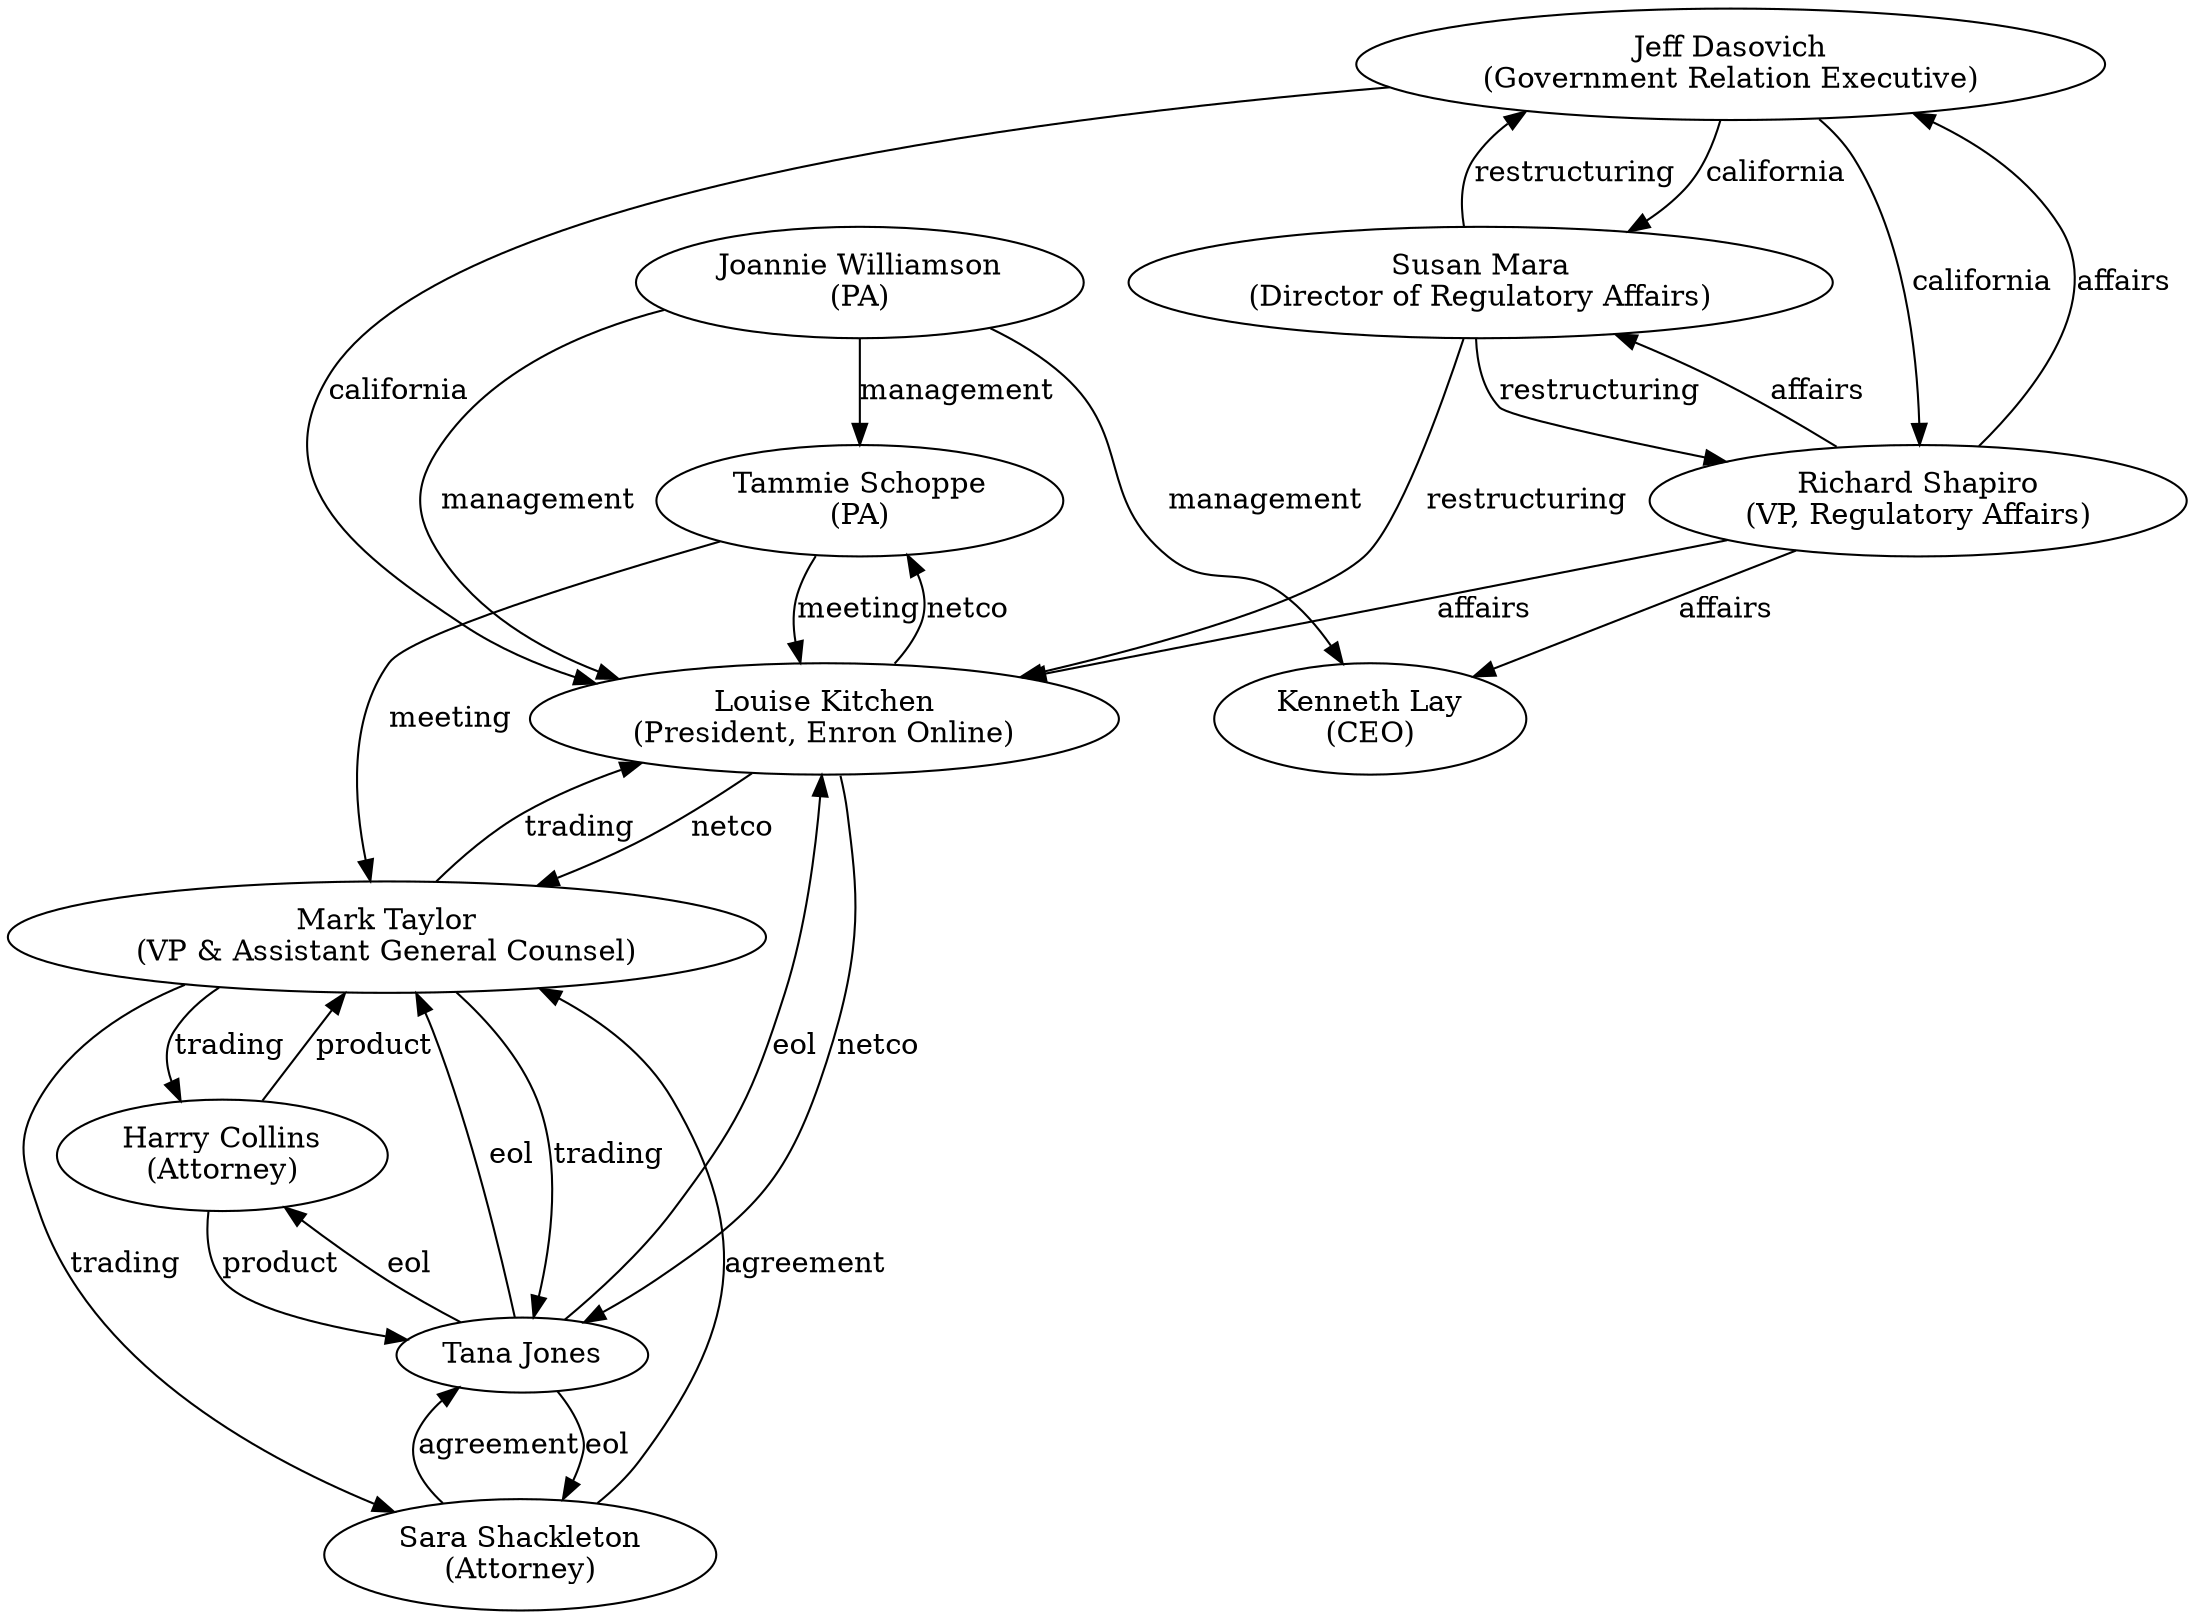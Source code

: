 digraph G {
"Joannie Williamson\n(PA)" -> "Tammie Schoppe\n(PA)" [label = "management"];
"Joannie Williamson\n(PA)" -> "Louise Kitchen\n(President, Enron Online)" [label = "management"];
"Joannie Williamson\n(PA)" -> "Kenneth Lay\n(CEO)" [label = "management"];
"Jeff Dasovich\n(Government Relation Executive)" -> "Louise Kitchen\n(President, Enron Online)" [label = "california"];
"Tana Jones" -> "Mark Taylor\n(VP & Assistant General Counsel)" [label = "eol"];
"Jeff Dasovich\n(Government Relation Executive)" -> "Susan Mara\n(Director of Regulatory Affairs)" [label = "california"];
"Jeff Dasovich\n(Government Relation Executive)" -> "Richard Shapiro\n(VP, Regulatory Affairs)" [label = "california"];
"Sara Shackleton\n(Attorney)" -> "Tana Jones" [label = "agreement"];
"Richard Shapiro\n(VP, Regulatory Affairs)" -> "Louise Kitchen\n(President, Enron Online)" [label = "affairs"];
"Richard Shapiro\n(VP, Regulatory Affairs)" -> "Jeff Dasovich\n(Government Relation Executive)" [label = "affairs"];
"Richard Shapiro\n(VP, Regulatory Affairs)" -> "Susan Mara\n(Director of Regulatory Affairs)" [label = "affairs"];
"Harry Collins\n(Attorney)" -> "Tana Jones" [label = "product"];
"Harry Collins\n(Attorney)" -> "Mark Taylor\n(VP & Assistant General Counsel)" [label = "product"];
"Mark Taylor\n(VP & Assistant General Counsel)" -> "Louise Kitchen\n(President, Enron Online)" [label = "trading"];
"Richard Shapiro\n(VP, Regulatory Affairs)" -> "Kenneth Lay\n(CEO)" [label = "affairs"];
"Mark Taylor\n(VP & Assistant General Counsel)" -> "Harry Collins\n(Attorney)" [label = "trading"];
"Mark Taylor\n(VP & Assistant General Counsel)" -> "Tana Jones" [label = "trading"];
"Mark Taylor\n(VP & Assistant General Counsel)" -> "Sara Shackleton\n(Attorney)" [label = "trading"];
"Tana Jones" -> "Louise Kitchen\n(President, Enron Online)" [label = "eol"];
"Tana Jones" -> "Harry Collins\n(Attorney)" [label = "eol"];
"Tana Jones" -> "Sara Shackleton\n(Attorney)" [label = "eol"];
"Sara Shackleton\n(Attorney)" -> "Mark Taylor\n(VP & Assistant General Counsel)" [label = "agreement"];
"Susan Mara\n(Director of Regulatory Affairs)" -> "Louise Kitchen\n(President, Enron Online)" [label = "restructuring"];
"Susan Mara\n(Director of Regulatory Affairs)" -> "Jeff Dasovich\n(Government Relation Executive)" [label = "restructuring"];
"Susan Mara\n(Director of Regulatory Affairs)" -> "Richard Shapiro\n(VP, Regulatory Affairs)" [label = "restructuring"];
"Tammie Schoppe\n(PA)" -> "Louise Kitchen\n(President, Enron Online)" [label = "meeting"];
"Tammie Schoppe\n(PA)" -> "Mark Taylor\n(VP & Assistant General Counsel)" [label = "meeting"];
"Louise Kitchen\n(President, Enron Online)" -> "Tammie Schoppe\n(PA)" [label = "netco"];
"Louise Kitchen\n(President, Enron Online)" -> "Tana Jones" [label = "netco"];
"Louise Kitchen\n(President, Enron Online)" -> "Mark Taylor\n(VP & Assistant General Counsel)" [label = "netco"];
}
